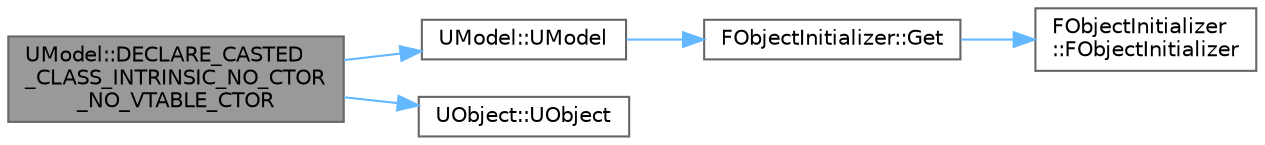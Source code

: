 digraph "UModel::DECLARE_CASTED_CLASS_INTRINSIC_NO_CTOR_NO_VTABLE_CTOR"
{
 // INTERACTIVE_SVG=YES
 // LATEX_PDF_SIZE
  bgcolor="transparent";
  edge [fontname=Helvetica,fontsize=10,labelfontname=Helvetica,labelfontsize=10];
  node [fontname=Helvetica,fontsize=10,shape=box,height=0.2,width=0.4];
  rankdir="LR";
  Node1 [id="Node000001",label="UModel::DECLARE_CASTED\l_CLASS_INTRINSIC_NO_CTOR\l_NO_VTABLE_CTOR",height=0.2,width=0.4,color="gray40", fillcolor="grey60", style="filled", fontcolor="black",tooltip="DO NOT USE."];
  Node1 -> Node2 [id="edge1_Node000001_Node000002",color="steelblue1",style="solid",tooltip=" "];
  Node2 [id="Node000002",label="UModel::UModel",height=0.2,width=0.4,color="grey40", fillcolor="white", style="filled",URL="$d9/da7/classUModel.html#a33b8fc2fa4a943ccdbc8f468e34f2600",tooltip=" "];
  Node2 -> Node3 [id="edge2_Node000002_Node000003",color="steelblue1",style="solid",tooltip=" "];
  Node3 [id="Node000003",label="FObjectInitializer::Get",height=0.2,width=0.4,color="grey40", fillcolor="white", style="filled",URL="$d5/d7f/classFObjectInitializer.html#a3ab3a5eb9bb94e7fabd8f722288da7c7",tooltip="Gets ObjectInitializer for the currently constructed object."];
  Node3 -> Node4 [id="edge3_Node000003_Node000004",color="steelblue1",style="solid",tooltip=" "];
  Node4 [id="Node000004",label="FObjectInitializer\l::FObjectInitializer",height=0.2,width=0.4,color="grey40", fillcolor="white", style="filled",URL="$d5/d7f/classFObjectInitializer.html#ac956e895bb18d4becb2cbfdf1218233b",tooltip="Default Constructor, used when you are using the C++ \"new\" syntax."];
  Node1 -> Node5 [id="edge4_Node000001_Node000005",color="steelblue1",style="solid",tooltip=" "];
  Node5 [id="Node000005",label="UObject::UObject",height=0.2,width=0.4,color="grey40", fillcolor="white", style="filled",URL="$df/def/classUObject.html#ae1e8afb0b1117edf494eab22aea37761",tooltip="Default constructor."];
}
